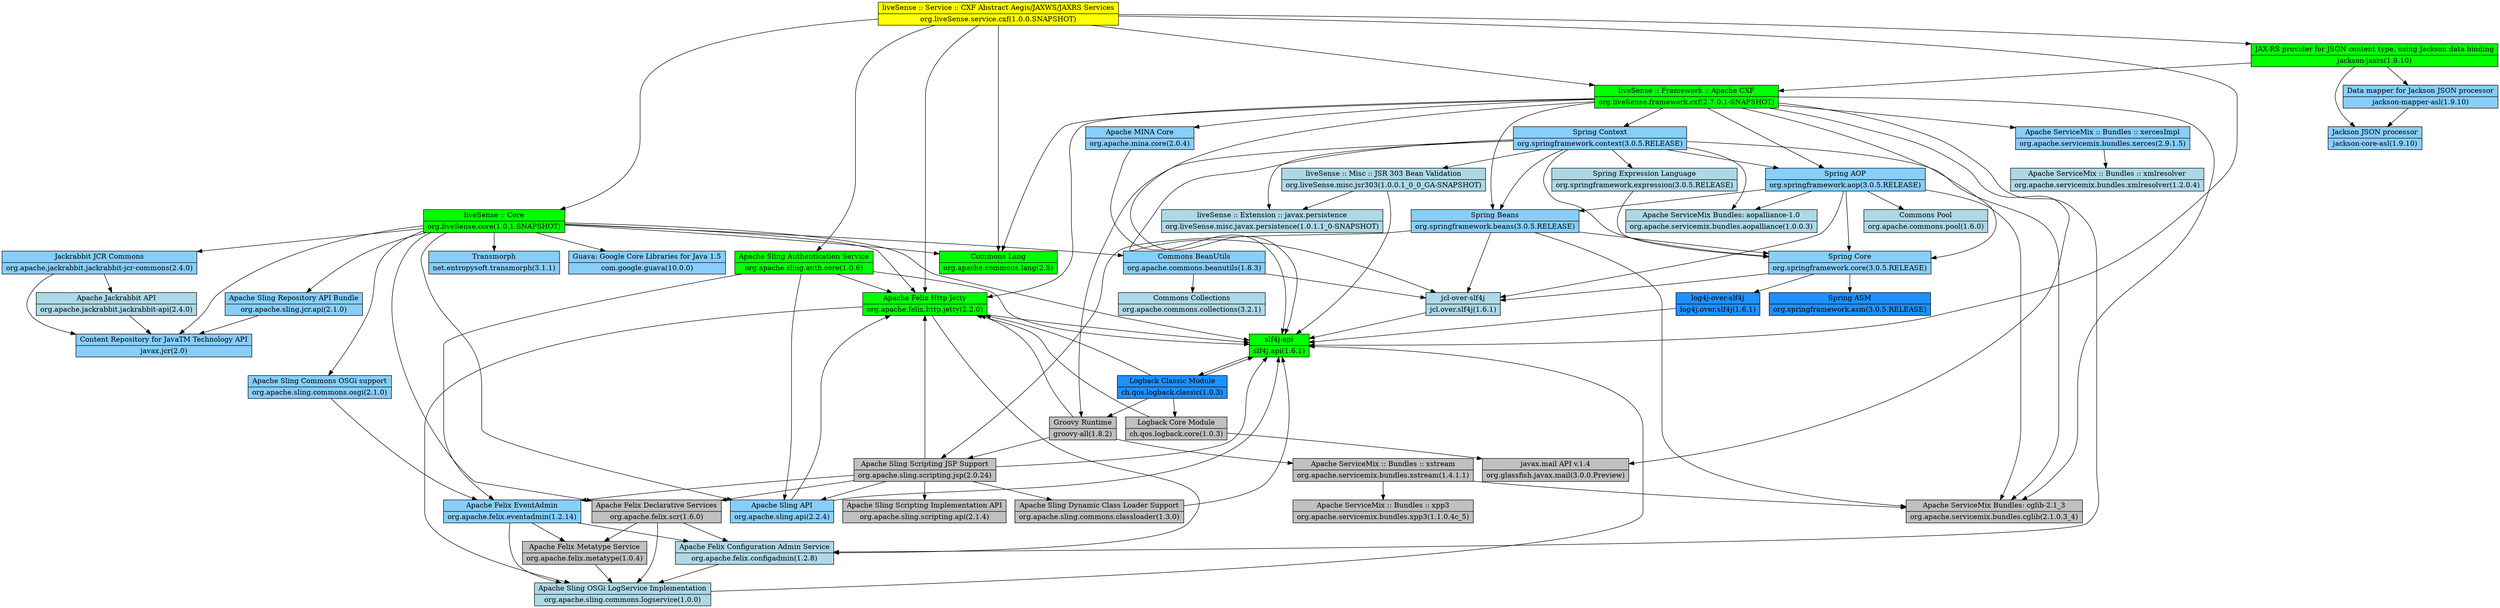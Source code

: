 digraph {
	node[shape=record];
node  [style=filled, fillcolor=yellow, label="{liveSense :: Service :: CXF Abstract Aegis/JAXWS/JAXRS Services | org.liveSense.service.cxf(1.0.0.SNAPSHOT)}"] org_liveSense_service_cxf;
node [style=filled, fillcolor=green, label= "{Apache Sling Authentication Service | org.apache.sling.auth.core(1.0.6)}"] org_apache_sling_auth_core;
node [style=filled, fillcolor=green, label= "{Commons Lang | org.apache.commons.lang(2.5)}"] org_apache_commons_lang;
node [style=filled, fillcolor=green, label= "{Apache Felix Http Jetty | org.apache.felix.http.jetty(2.2.0)}"] org_apache_felix_http_jetty;
node [style=filled, fillcolor=green, label= "{liveSense :: Core | org.liveSense.core(1.0.1.SNAPSHOT)}"] org_liveSense_core;
node [style=filled, fillcolor=green, label= "{liveSense :: Framework :: Apache CXF | org.liveSense.framework.cxf(2.7.0.1-SNAPSHOT)}"] org_liveSense_framework_cxf;
node [style=filled, fillcolor=green, label= "{JAX-RS provider for JSON content type, using Jackson data binding | jackson-jaxrs(1.9.10)}"] jackson_jaxrs;
node [style=filled, fillcolor=green, label= "{slf4j-api | slf4j.api(1.6.1)}"] slf4j_api;
org_liveSense_service_cxf -> org_apache_sling_auth_core;
node [style=filled, fillcolor=lightskyblue, label= "{Apache Sling API | org.apache.sling.api(2.2.4)}"] org_apache_sling_api;
node [style=filled, fillcolor=lightskyblue, label= "{Apache Felix EventAdmin | org.apache.felix.eventadmin(1.2.14)}"] org_apache_felix_eventadmin;
org_apache_sling_auth_core -> org_apache_felix_http_jetty;
	node [style=filled, fillcolor=lightblue, label= "{Apache Sling OSGi LogService Implementation | org.apache.sling.commons.logservice(1.0.0)}"] org_apache_sling_commons_logservice;
	node [style=filled, fillcolor=lightblue, label= "{Apache Felix Configuration Admin Service | org.apache.felix.configadmin(1.2.8)}"] org_apache_felix_configadmin;
	org_apache_felix_http_jetty -> org_apache_sling_commons_logservice;
		org_apache_sling_commons_logservice -> slf4j_api;
			node [style=filled, fillcolor=dodgerblue, label= "{Logback Classic Module | ch.qos.logback.classic(1.0.3)}"] ch_qos_logback_classic;
			slf4j_api -> ch_qos_logback_classic;
				node [style=filled, fillcolor=silver, label= "{Logback Core Module | ch.qos.logback.core(1.0.3)}"] ch_qos_logback_core;
				node [style=filled, fillcolor=silver, label= "{Groovy Runtime | groovy-all(1.8.2)}"] groovy_all;
				ch_qos_logback_classic -> ch_qos_logback_core;
					node [style=filled, fillcolor=silver, label= "{javax.mail API v.1.4 | org.glassfish.javax.mail(3.0.0.Preview)}"] org_glassfish_javax_mail;
					ch_qos_logback_core -> org_glassfish_javax_mail;
					ch_qos_logback_core -> org_apache_felix_http_jetty;
				ch_qos_logback_classic -> org_apache_felix_http_jetty;
				ch_qos_logback_classic -> slf4j_api;
				ch_qos_logback_classic -> groovy_all;
					node [style=filled, fillcolor=silver, label= "{Apache ServiceMix :: Bundles :: xstream | org.apache.servicemix.bundles.xstream(1.4.1.1)}"] org_apache_servicemix_bundles_xstream;
					node [style=filled, fillcolor=silver, label= "{Apache Sling Scripting JSP Support | org.apache.sling.scripting.jsp(2.0.24)}"] org_apache_sling_scripting_jsp;
					groovy_all -> org_apache_servicemix_bundles_xstream;
						node [style=filled, fillcolor=silver, label= "{Apache ServiceMix :: Bundles :: xpp3 | org.apache.servicemix.bundles.xpp3(1.1.0.4c_5)}"] org_apache_servicemix_bundles_xpp3;
						node [style=filled, fillcolor=silver, label= "{Apache ServiceMix Bundles: cglib-2.1_3 | org.apache.servicemix.bundles.cglib(2.1.0.3_4)}"] org_apache_servicemix_bundles_cglib;
						org_apache_servicemix_bundles_xstream -> org_apache_servicemix_bundles_xpp3;
						org_apache_servicemix_bundles_xstream -> org_apache_servicemix_bundles_cglib;
					groovy_all -> org_apache_felix_http_jetty;
					groovy_all -> org_apache_sling_scripting_jsp;
						node [style=filled, fillcolor=silver, label= "{Apache Felix Declarative Services | org.apache.felix.scr(1.6.0)}"] org_apache_felix_scr;
						node [style=filled, fillcolor=silver, label= "{Apache Sling Dynamic Class Loader Support | org.apache.sling.commons.classloader(1.3.0)}"] org_apache_sling_commons_classloader;
						node [style=filled, fillcolor=silver, label= "{Apache Sling Scripting Implementation API | org.apache.sling.scripting.api(2.1.4)}"] org_apache_sling_scripting_api;
						org_apache_sling_scripting_jsp -> org_apache_felix_scr;
							node [style=filled, fillcolor=silver, label= "{Apache Felix Metatype Service | org.apache.felix.metatype(1.0.4)}"] org_apache_felix_metatype;
							org_apache_felix_scr -> org_apache_felix_metatype;
								org_apache_felix_metatype -> org_apache_sling_commons_logservice;
							org_apache_felix_scr -> org_apache_sling_commons_logservice;
							org_apache_felix_scr -> org_apache_felix_configadmin;
								org_apache_felix_configadmin -> org_apache_sling_commons_logservice;
						org_apache_sling_scripting_jsp -> org_apache_sling_api;
							org_apache_sling_api -> org_apache_felix_http_jetty;
							org_apache_sling_api -> slf4j_api;
						org_apache_sling_scripting_jsp -> org_apache_sling_commons_classloader;
							org_apache_sling_commons_classloader -> slf4j_api;
						org_apache_sling_scripting_jsp -> org_apache_felix_http_jetty;
						org_apache_sling_scripting_jsp -> org_apache_sling_scripting_api;
						org_apache_sling_scripting_jsp -> slf4j_api;
						org_apache_sling_scripting_jsp -> org_apache_felix_eventadmin;
							org_apache_felix_eventadmin -> org_apache_felix_metatype;
							org_apache_felix_eventadmin -> org_apache_sling_commons_logservice;
							org_apache_felix_eventadmin -> org_apache_felix_configadmin;
	org_apache_felix_http_jetty -> slf4j_api;
	org_apache_felix_http_jetty -> org_apache_felix_configadmin;
org_apache_sling_auth_core -> org_apache_sling_api;
org_apache_sling_auth_core -> slf4j_api;
org_apache_sling_auth_core -> org_apache_felix_eventadmin;
org_liveSense_service_cxf -> org_apache_commons_lang;
org_liveSense_service_cxf -> org_apache_felix_http_jetty;
org_liveSense_service_cxf -> org_liveSense_core;
node [style=filled, fillcolor=lightskyblue, label= "{Jackrabbit JCR Commons | org.apache.jackrabbit.jackrabbit-jcr-commons(2.4.0)}"] org_apache_jackrabbit_jackrabbit_jcr_commons;
node [style=filled, fillcolor=lightskyblue, label= "{Commons BeanUtils | org.apache.commons.beanutils(1.8.3)}"] org_apache_commons_beanutils;
node [style=filled, fillcolor=lightskyblue, label= "{Content Repository for JavaTM Technology API | javax.jcr(2.0)}"] javax_jcr;
node [style=filled, fillcolor=lightskyblue, label= "{Apache Sling Repository API Bundle | org.apache.sling.jcr.api(2.1.0)}"] org_apache_sling_jcr_api;
node [style=filled, fillcolor=lightskyblue, label= "{Apache Sling Commons OSGi support | org.apache.sling.commons.osgi(2.1.0)}"] org_apache_sling_commons_osgi;
node [style=filled, fillcolor=lightskyblue, label= "{Transmorph | net.entropysoft.transmorph(3.1.1)}"] net_entropysoft_transmorph;
node [style=filled, fillcolor=lightskyblue, label= "{Guava: Google Core Libraries for Java 1.5 | com.google.guava(10.0.0)}"] com_google_guava;
org_liveSense_core -> org_apache_felix_scr;
org_liveSense_core -> org_apache_jackrabbit_jackrabbit_jcr_commons;
	node [style=filled, fillcolor=lightblue, label= "{Apache Jackrabbit API | org.apache.jackrabbit.jackrabbit-api(2.4.0)}"] org_apache_jackrabbit_jackrabbit_api;
	org_apache_jackrabbit_jackrabbit_jcr_commons -> javax_jcr;
	org_apache_jackrabbit_jackrabbit_jcr_commons -> org_apache_jackrabbit_jackrabbit_api;
		org_apache_jackrabbit_jackrabbit_api -> javax_jcr;
org_liveSense_core -> org_apache_commons_beanutils;
	node [style=filled, fillcolor=lightblue, label= "{Commons Collections | org.apache.commons.collections(3.2.1)}"] org_apache_commons_collections;
	node [style=filled, fillcolor=lightblue, label= "{jcl-over-slf4j | jcl.over.slf4j(1.6.1)}"] jcl_over_slf4j;
	org_apache_commons_beanutils -> org_apache_commons_collections;
	org_apache_commons_beanutils -> jcl_over_slf4j;
		jcl_over_slf4j -> slf4j_api;
org_liveSense_core -> javax_jcr;
org_liveSense_core -> org_apache_sling_jcr_api;
	org_apache_sling_jcr_api -> javax_jcr;
org_liveSense_core -> org_apache_sling_commons_osgi;
	org_apache_sling_commons_osgi -> org_apache_felix_eventadmin;
org_liveSense_core -> org_apache_felix_http_jetty;
org_liveSense_core -> net_entropysoft_transmorph;
org_liveSense_core -> com_google_guava;
org_liveSense_core -> org_apache_sling_api;
org_liveSense_core -> org_apache_commons_lang;
org_liveSense_core -> slf4j_api;
org_liveSense_service_cxf -> org_liveSense_framework_cxf;
node [style=filled, fillcolor=lightskyblue, label= "{Spring AOP | org.springframework.aop(3.0.5.RELEASE)}"] org_springframework_aop;
node [style=filled, fillcolor=lightskyblue, label= "{Apache MINA Core | org.apache.mina.core(2.0.4)}"] org_apache_mina_core;
node [style=filled, fillcolor=lightskyblue, label= "{Spring Context | org.springframework.context(3.0.5.RELEASE)}"] org_springframework_context;
node [style=filled, fillcolor=lightskyblue, label= "{Spring Core | org.springframework.core(3.0.5.RELEASE)}"] org_springframework_core;
node [style=filled, fillcolor=lightskyblue, label= "{Spring Beans | org.springframework.beans(3.0.5.RELEASE)}"] org_springframework_beans;
node [style=filled, fillcolor=lightskyblue, label= "{Apache ServiceMix :: Bundles :: xercesImpl | org.apache.servicemix.bundles.xerces(2.9.1.5)}"] org_apache_servicemix_bundles_xerces;
org_liveSense_framework_cxf -> org_springframework_aop;
	node [style=filled, fillcolor=lightblue, label= "{Commons Pool | org.apache.commons.pool(1.6.0)}"] org_apache_commons_pool;
	node [style=filled, fillcolor=lightblue, label= "{Apache ServiceMix Bundles: aopalliance-1.0 | org.apache.servicemix.bundles.aopalliance(1.0.0.3)}"] org_apache_servicemix_bundles_aopalliance;
	org_springframework_aop -> org_apache_commons_pool;
	org_springframework_aop -> org_springframework_beans;
		org_springframework_beans -> org_springframework_core;
			node [style=filled, fillcolor=dodgerblue, label= "{Spring ASM | org.springframework.asm(3.0.5.RELEASE)}"] org_springframework_asm;
			node [style=filled, fillcolor=dodgerblue, label= "{log4j-over-slf4j | log4j.over.slf4j(1.6.1)}"] log4j_over_slf4j;
			org_springframework_core -> org_springframework_asm;
			org_springframework_core -> jcl_over_slf4j;
			org_springframework_core -> log4j_over_slf4j;
				log4j_over_slf4j -> slf4j_api;
		org_springframework_beans -> org_apache_servicemix_bundles_cglib;
		org_springframework_beans -> jcl_over_slf4j;
		org_springframework_beans -> org_apache_sling_scripting_jsp;
	org_springframework_aop -> org_springframework_core;
	org_springframework_aop -> jcl_over_slf4j;
	org_springframework_aop -> org_apache_servicemix_bundles_aopalliance;
	org_springframework_aop -> org_apache_servicemix_bundles_cglib;
org_liveSense_framework_cxf -> org_apache_mina_core;
	org_apache_mina_core -> slf4j_api;
org_liveSense_framework_cxf -> org_springframework_context;
	node [style=filled, fillcolor=lightblue, label= "{Spring Expression Language | org.springframework.expression(3.0.5.RELEASE)}"] org_springframework_expression;
	node [style=filled, fillcolor=lightblue, label= "{liveSense :: Extension :: javax.persistence | org.liveSense.misc.javax.persistence(1.0.1.1_0-SNAPSHOT)}"] org_liveSense_misc_javax_persistence;
	node [style=filled, fillcolor=lightblue, label= "{liveSense :: Misc :: JSR 303 Bean Validation | org.liveSense.misc.jsr303(1.0.0.1_0_0_GA-SNAPSHOT)}"] org_liveSense_misc_jsr303;
	org_springframework_context -> org_springframework_aop;
	org_springframework_context -> org_springframework_beans;
	org_springframework_context -> org_springframework_core;
	org_springframework_context -> org_springframework_expression;
		org_springframework_expression -> org_springframework_core;
	org_springframework_context -> jcl_over_slf4j;
	org_springframework_context -> org_apache_servicemix_bundles_aopalliance;
	org_springframework_context -> groovy_all;
	org_springframework_context -> org_apache_servicemix_bundles_cglib;
	org_springframework_context -> org_liveSense_misc_javax_persistence;
	org_springframework_context -> org_liveSense_misc_jsr303;
		org_liveSense_misc_jsr303 -> org_liveSense_misc_javax_persistence;
		org_liveSense_misc_jsr303 -> slf4j_api;
org_liveSense_framework_cxf -> org_springframework_core;
org_liveSense_framework_cxf -> org_apache_commons_lang;
org_liveSense_framework_cxf -> org_springframework_beans;
org_liveSense_framework_cxf -> org_apache_felix_http_jetty;
org_liveSense_framework_cxf -> org_apache_servicemix_bundles_cglib;
org_liveSense_framework_cxf -> org_apache_felix_configadmin;
org_liveSense_framework_cxf -> org_glassfish_javax_mail;
org_liveSense_framework_cxf -> slf4j_api;
org_liveSense_framework_cxf -> org_apache_servicemix_bundles_xerces;
	node [style=filled, fillcolor=lightblue, label= "{Apache ServiceMix :: Bundles :: xmlresolver | org.apache.servicemix.bundles.xmlresolver(1.2.0.4)}"] org_apache_servicemix_bundles_xmlresolver;
	org_apache_servicemix_bundles_xerces -> org_apache_servicemix_bundles_xmlresolver;
org_liveSense_service_cxf -> jackson_jaxrs;
node [style=filled, fillcolor=lightskyblue, label= "{Data mapper for Jackson JSON processor | jackson-mapper-asl(1.9.10)}"] jackson_mapper_asl;
node [style=filled, fillcolor=lightskyblue, label= "{Jackson JSON processor | jackson-core-asl(1.9.10)}"] jackson_core_asl;
jackson_jaxrs -> jackson_mapper_asl;
	jackson_mapper_asl -> jackson_core_asl;
jackson_jaxrs -> jackson_core_asl;
jackson_jaxrs -> org_liveSense_framework_cxf;
org_liveSense_service_cxf -> slf4j_api;
}


